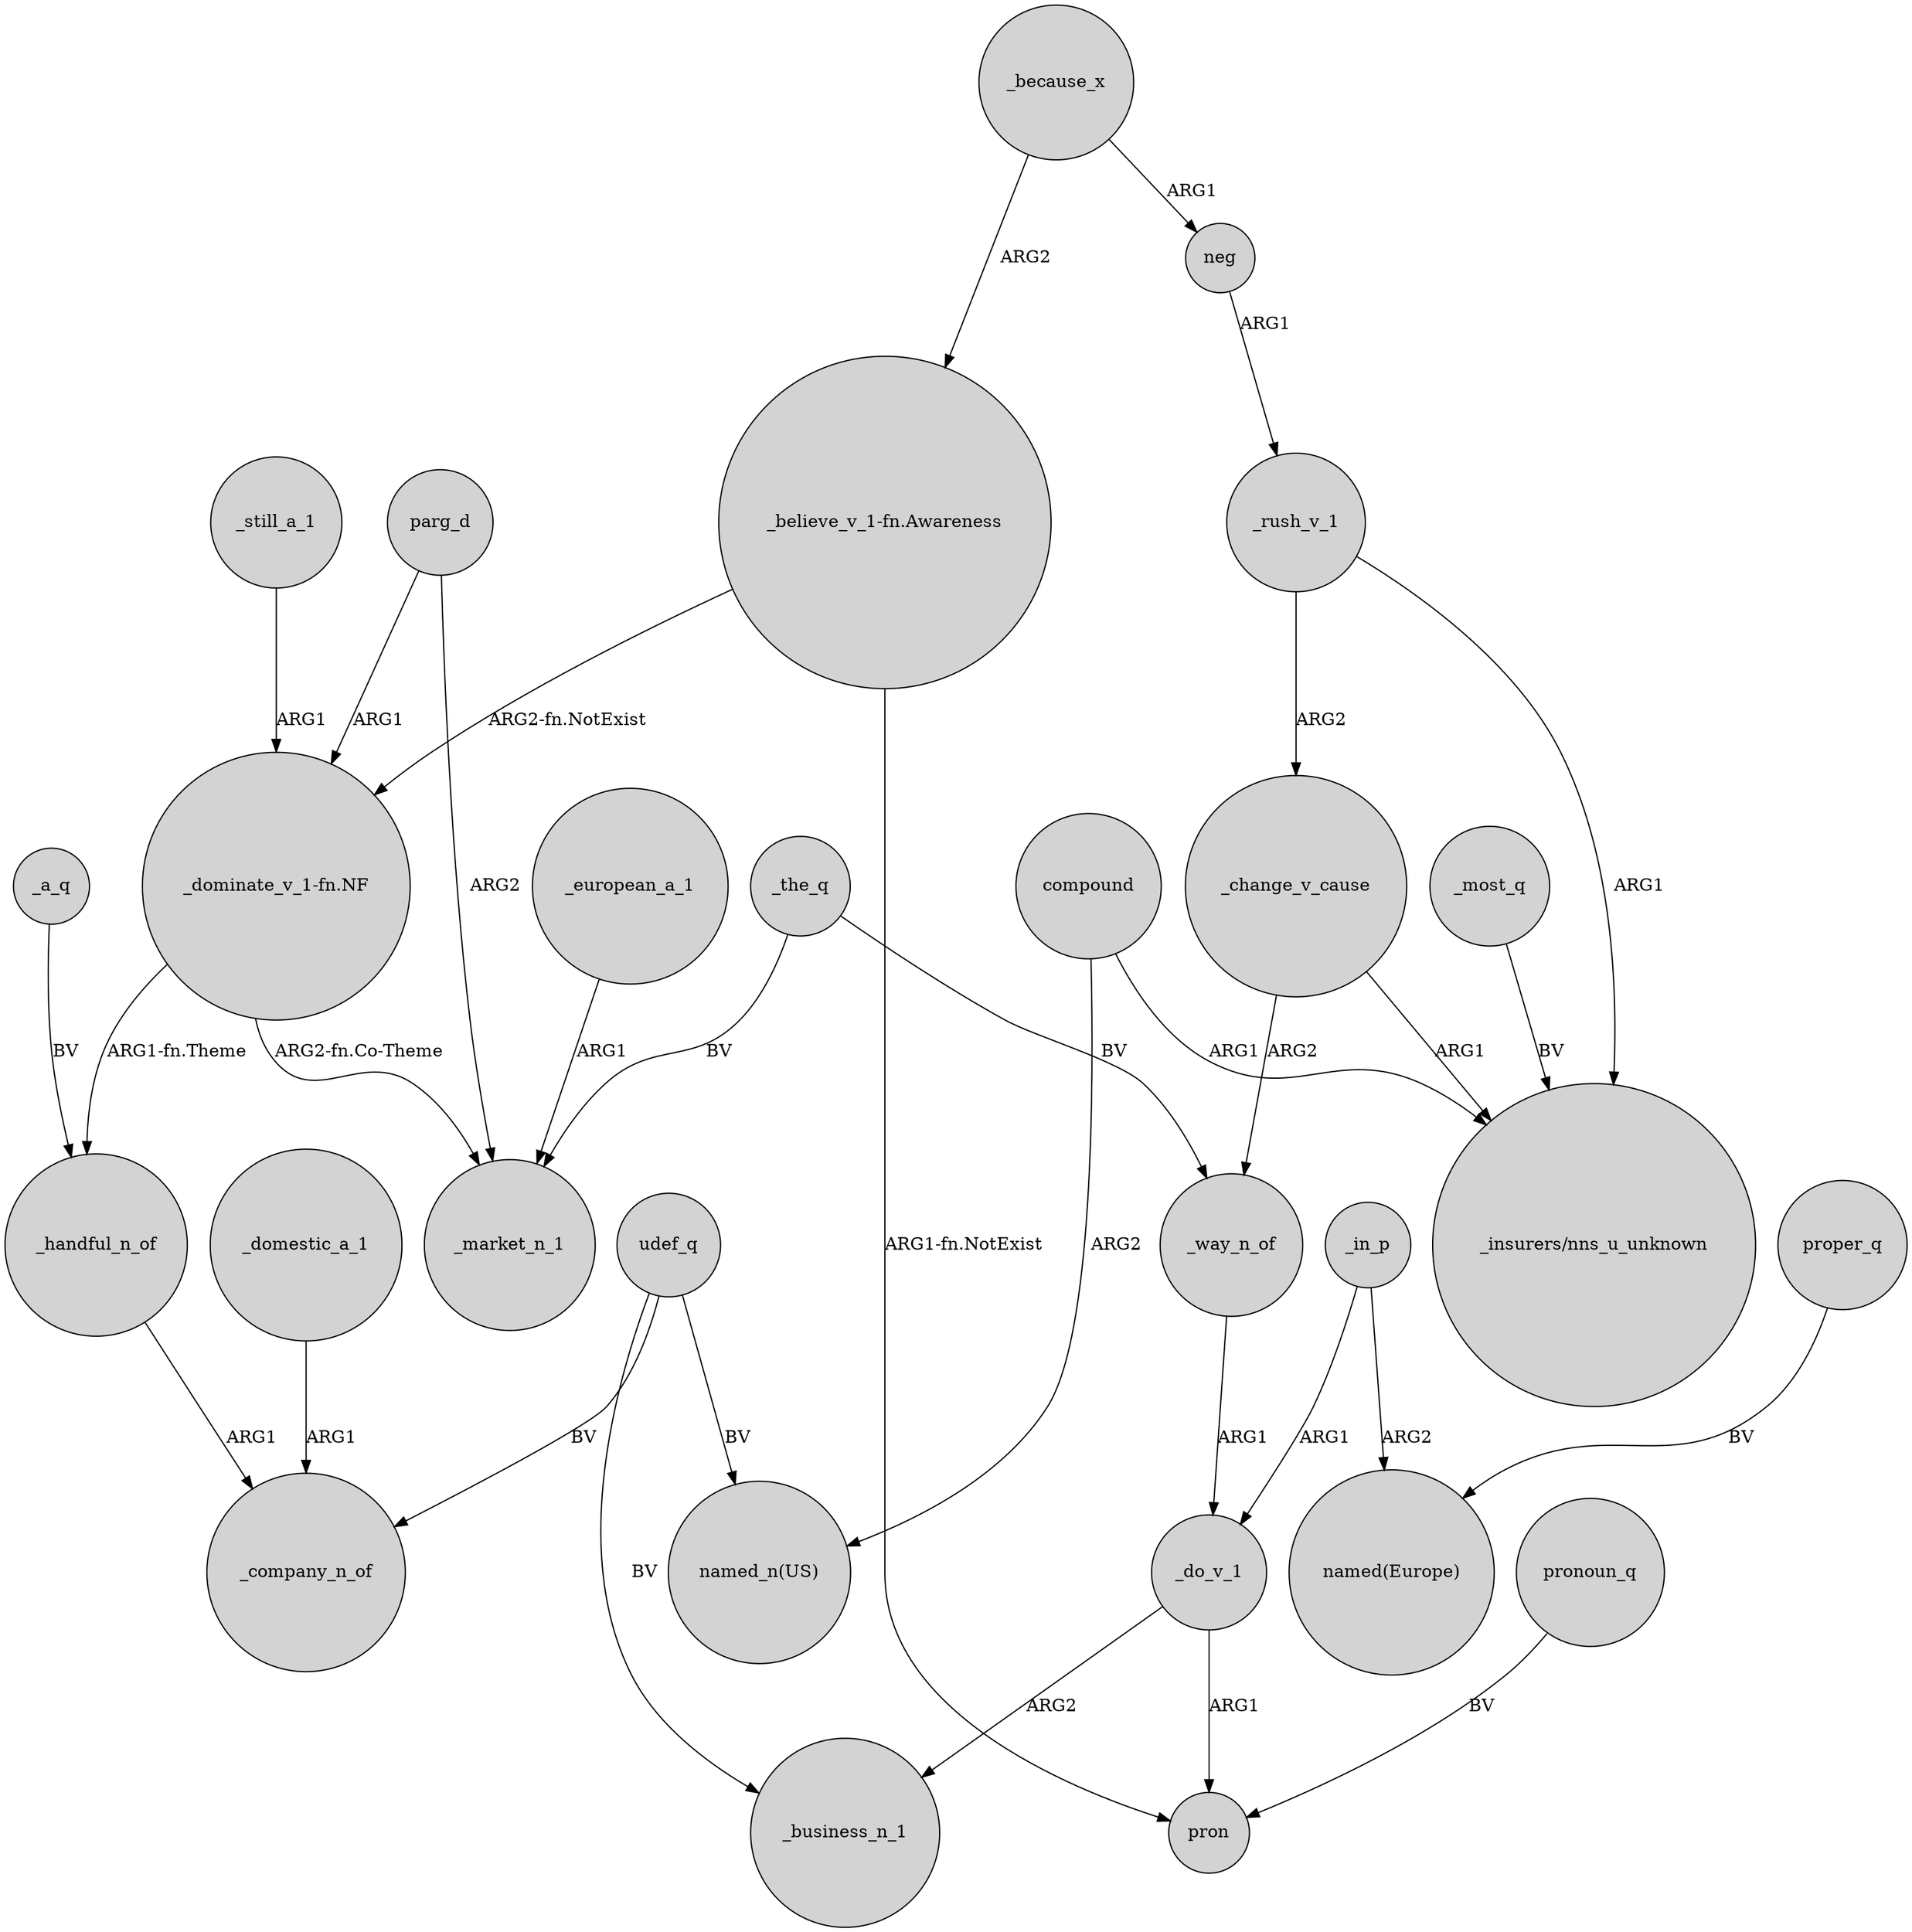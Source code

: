 digraph {
	node [shape=circle style=filled]
	"_dominate_v_1-fn.NF" -> _handful_n_of [label="ARG1-fn.Theme"]
	udef_q -> "named_n(US)" [label=BV]
	"_dominate_v_1-fn.NF" -> _market_n_1 [label="ARG2-fn.Co-Theme"]
	_in_p -> "named(Europe)" [label=ARG2]
	_the_q -> _way_n_of [label=BV]
	_in_p -> _do_v_1 [label=ARG1]
	_still_a_1 -> "_dominate_v_1-fn.NF" [label=ARG1]
	_because_x -> "_believe_v_1-fn.Awareness" [label=ARG2]
	parg_d -> "_dominate_v_1-fn.NF" [label=ARG1]
	compound -> "named_n(US)" [label=ARG2]
	_change_v_cause -> _way_n_of [label=ARG2]
	parg_d -> _market_n_1 [label=ARG2]
	pronoun_q -> pron [label=BV]
	_do_v_1 -> pron [label=ARG1]
	_a_q -> _handful_n_of [label=BV]
	proper_q -> "named(Europe)" [label=BV]
	_way_n_of -> _do_v_1 [label=ARG1]
	_change_v_cause -> "_insurers/nns_u_unknown" [label=ARG1]
	compound -> "_insurers/nns_u_unknown" [label=ARG1]
	neg -> _rush_v_1 [label=ARG1]
	_rush_v_1 -> "_insurers/nns_u_unknown" [label=ARG1]
	_do_v_1 -> _business_n_1 [label=ARG2]
	udef_q -> _business_n_1 [label=BV]
	_rush_v_1 -> _change_v_cause [label=ARG2]
	_european_a_1 -> _market_n_1 [label=ARG1]
	_because_x -> neg [label=ARG1]
	udef_q -> _company_n_of [label=BV]
	"_believe_v_1-fn.Awareness" -> "_dominate_v_1-fn.NF" [label="ARG2-fn.NotExist"]
	"_believe_v_1-fn.Awareness" -> pron [label="ARG1-fn.NotExist"]
	_the_q -> _market_n_1 [label=BV]
	_domestic_a_1 -> _company_n_of [label=ARG1]
	_handful_n_of -> _company_n_of [label=ARG1]
	_most_q -> "_insurers/nns_u_unknown" [label=BV]
}
